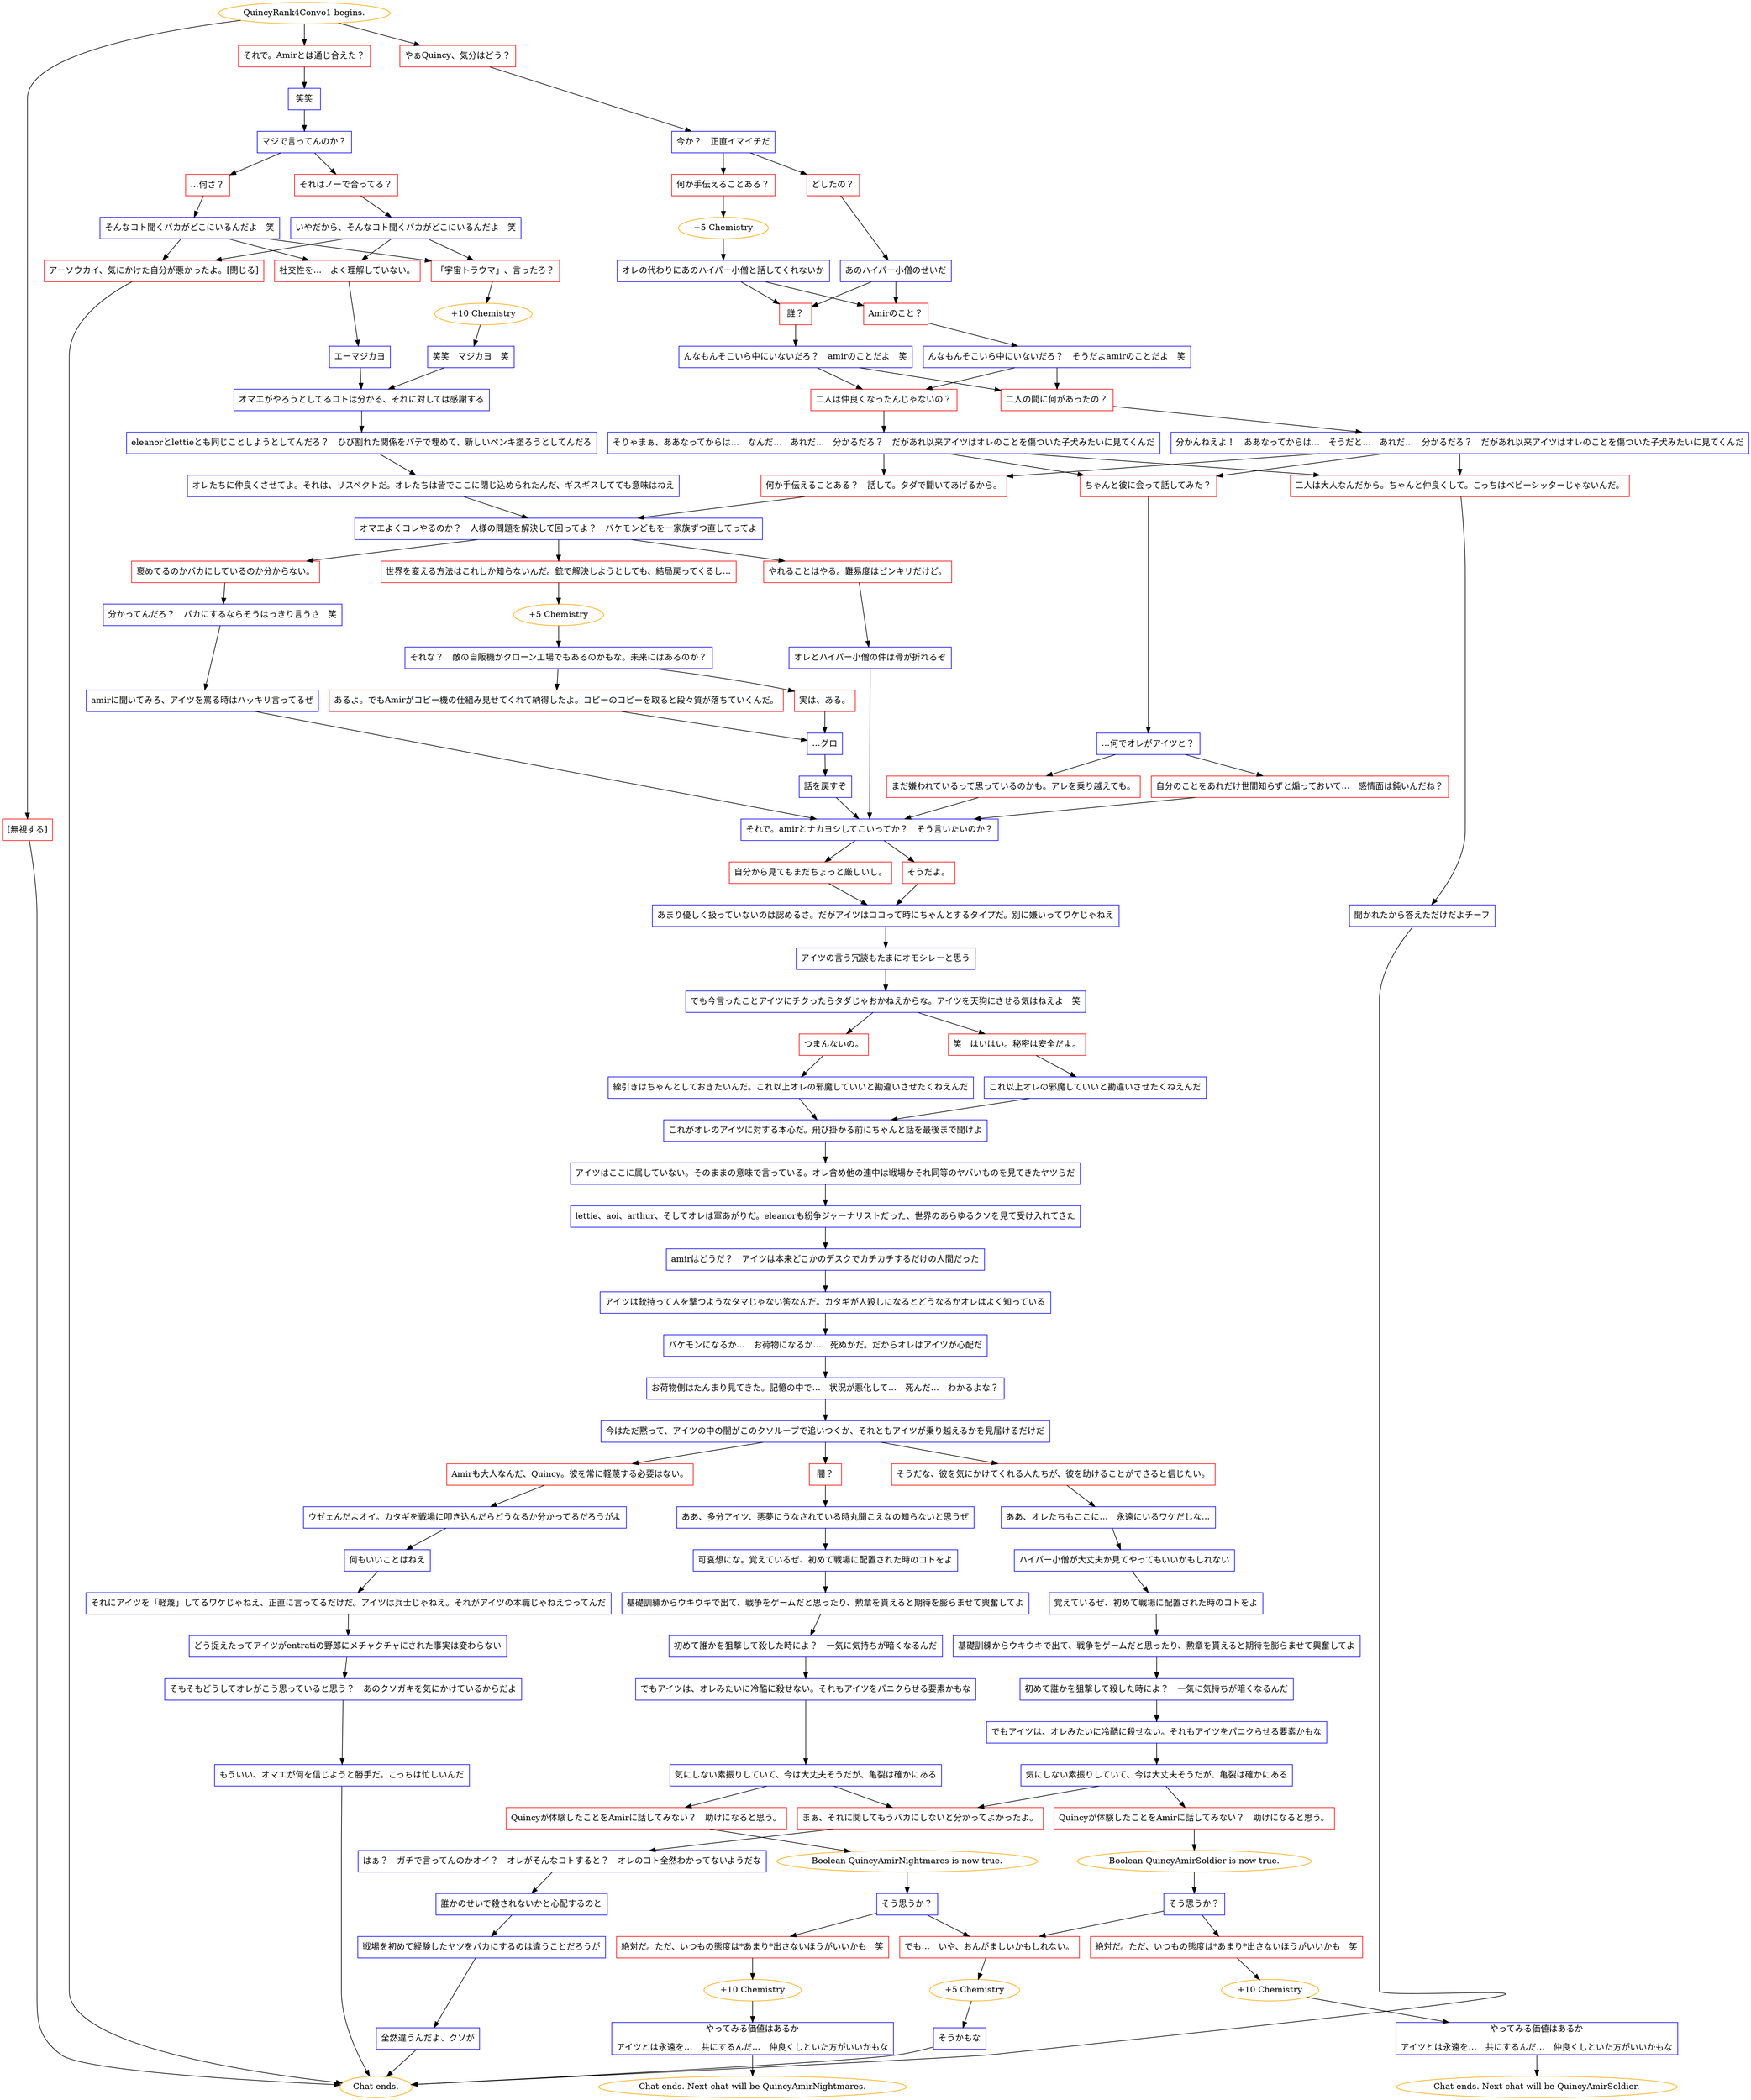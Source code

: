 digraph {
	"QuincyRank4Convo1 begins." [color=orange];
		"QuincyRank4Convo1 begins." -> j1940463344;
		"QuincyRank4Convo1 begins." -> j777259135;
		"QuincyRank4Convo1 begins." -> j85835136;
	j1940463344 [label="やぁQuincy、気分はどう？",shape=box,color=red];
		j1940463344 -> j2016162073;
	j777259135 [label="それで。Amirとは通じ合えた？",shape=box,color=red];
		j777259135 -> j3212971314;
	j85835136 [label="[無視する]",shape=box,color=red];
		j85835136 -> "Chat ends.";
	j2016162073 [label="今か？　正直イマイチだ",shape=box,color=blue];
		j2016162073 -> j950164051;
		j2016162073 -> j119619415;
	j3212971314 [label="笑笑",shape=box,color=blue];
		j3212971314 -> j1273041613;
	"Chat ends." [color=orange];
	j950164051 [label="どしたの？",shape=box,color=red];
		j950164051 -> j904568107;
	j119619415 [label="何か手伝えることある？",shape=box,color=red];
		j119619415 -> j1105441545;
	j1273041613 [label="マジで言ってんのか？",shape=box,color=blue];
		j1273041613 -> j803791143;
		j1273041613 -> j213537916;
	j904568107 [label="あのハイパー小僧のせいだ",shape=box,color=blue];
		j904568107 -> j1382460797;
		j904568107 -> j4148251461;
	j1105441545 [label="+5 Chemistry",color=orange];
		j1105441545 -> j1714568834;
	j803791143 [label="…何さ？",shape=box,color=red];
		j803791143 -> j3009361650;
	j213537916 [label="それはノーで合ってる？",shape=box,color=red];
		j213537916 -> j438288567;
	j1382460797 [label="Amirのこと？",shape=box,color=red];
		j1382460797 -> j2974571464;
	j4148251461 [label="誰？",shape=box,color=red];
		j4148251461 -> j1035285852;
	j1714568834 [label="オレの代わりにあのハイパー小僧と話してくれないか",shape=box,color=blue];
		j1714568834 -> j1382460797;
		j1714568834 -> j4148251461;
	j3009361650 [label="そんなコト聞くバカがどこにいるんだよ　笑",shape=box,color=blue];
		j3009361650 -> j2586546036;
		j3009361650 -> j1156160082;
		j3009361650 -> j2623170642;
	j438288567 [label="いやだから、そんなコト聞くバカがどこにいるんだよ　笑",shape=box,color=blue];
		j438288567 -> j2586546036;
		j438288567 -> j1156160082;
		j438288567 -> j2623170642;
	j2974571464 [label="んなもんそこいら中にいないだろ？　そうだよamirのことだよ　笑",shape=box,color=blue];
		j2974571464 -> j3049723729;
		j2974571464 -> j3247486456;
	j1035285852 [label="んなもんそこいら中にいないだろ？　amirのことだよ　笑",shape=box,color=blue];
		j1035285852 -> j3049723729;
		j1035285852 -> j3247486456;
	j2586546036 [label="社交性を…　よく理解していない。",shape=box,color=red];
		j2586546036 -> j3827847867;
	j1156160082 [label="「宇宙トラウマ」、言ったろ？",shape=box,color=red];
		j1156160082 -> j4098706080;
	j2623170642 [label="アーソウカイ、気にかけた自分が悪かったよ。[閉じる]",shape=box,color=red];
		j2623170642 -> "Chat ends.";
	j3049723729 [label="二人は仲良くなったんじゃないの？",shape=box,color=red];
		j3049723729 -> j1910414980;
	j3247486456 [label="二人の間に何があったの？",shape=box,color=red];
		j3247486456 -> j546184689;
	j3827847867 [label="エーマジカヨ",shape=box,color=blue];
		j3827847867 -> j2550325965;
	j4098706080 [label="+10 Chemistry",color=orange];
		j4098706080 -> j3649011866;
	j1910414980 [label="そりゃまぁ、ああなってからは…　なんだ…　あれだ…　分かるだろ？　だがあれ以来アイツはオレのことを傷ついた子犬みたいに見てくんだ",shape=box,color=blue];
		j1910414980 -> j3972215722;
		j1910414980 -> j1877536314;
		j1910414980 -> j2546828543;
	j546184689 [label="分かんねえよ！　ああなってからは…　そうだと…　あれだ…　分かるだろ？　だがあれ以来アイツはオレのことを傷ついた子犬みたいに見てくんだ",shape=box,color=blue];
		j546184689 -> j3972215722;
		j546184689 -> j1877536314;
		j546184689 -> j2546828543;
	j2550325965 [label="オマエがやろうとしてるコトは分かる、それに対しては感謝する",shape=box,color=blue];
		j2550325965 -> j2870122529;
	j3649011866 [label="笑笑　マジカヨ　笑",shape=box,color=blue];
		j3649011866 -> j2550325965;
	j3972215722 [label="ちゃんと彼に会って話してみた？",shape=box,color=red];
		j3972215722 -> j792861531;
	j1877536314 [label="二人は大人なんだから。ちゃんと仲良くして。こっちはベビーシッターじゃないんだ。",shape=box,color=red];
		j1877536314 -> j3916537410;
	j2546828543 [label="何か手伝えることある？　話して。タダで聞いてあげるから。",shape=box,color=red];
		j2546828543 -> j383187998;
	j2870122529 [label="eleanorとlettieとも同じことしようとしてんだろ？　ひび割れた関係をパテで埋めて、新しいペンキ塗ろうとしてんだろ",shape=box,color=blue];
		j2870122529 -> j980195401;
	j792861531 [label="…何でオレがアイツと？",shape=box,color=blue];
		j792861531 -> j2959820037;
		j792861531 -> j693306974;
	j3916537410 [label="聞かれたから答えただけだよチーフ",shape=box,color=blue];
		j3916537410 -> "Chat ends.";
	j383187998 [label="オマエよくコレやるのか？　人様の問題を解決して回ってよ？　バケモンどもを一家族ずつ直してってよ",shape=box,color=blue];
		j383187998 -> j3305996694;
		j383187998 -> j4272792981;
		j383187998 -> j2081088489;
	j980195401 [label="オレたちに仲良くさせてよ。それは、リスペクトだ。オレたちは皆でここに閉じ込められたんだ、ギスギスしてても意味はねえ",shape=box,color=blue];
		j980195401 -> j383187998;
	j2959820037 [label="まだ嫌われているって思っているのかも。アレを乗り越えても。",shape=box,color=red];
		j2959820037 -> j3318709117;
	j693306974 [label="自分のことをあれだけ世間知らずと煽っておいて…　感情面は鈍いんだね？",shape=box,color=red];
		j693306974 -> j3318709117;
	j3305996694 [label="やれることはやる。難易度はピンキリだけど。",shape=box,color=red];
		j3305996694 -> j2022606060;
	j4272792981 [label="褒めてるのかバカにしているのか分からない。",shape=box,color=red];
		j4272792981 -> j2595543500;
	j2081088489 [label="世界を変える方法はこれしか知らないんだ。銃で解決しようとしても、結局戻ってくるし…",shape=box,color=red];
		j2081088489 -> j582059837;
	j3318709117 [label="それで。amirとナカヨシしてこいってか？　そう言いたいのか？",shape=box,color=blue];
		j3318709117 -> j3124534840;
		j3318709117 -> j3081807832;
	j2022606060 [label="オレとハイパー小僧の件は骨が折れるぞ",shape=box,color=blue];
		j2022606060 -> j3318709117;
	j2595543500 [label="分かってんだろ？　バカにするならそうはっきり言うさ　笑",shape=box,color=blue];
		j2595543500 -> j924006072;
	j582059837 [label="+5 Chemistry",color=orange];
		j582059837 -> j2496798071;
	j3124534840 [label="そうだよ。",shape=box,color=red];
		j3124534840 -> j1736802527;
	j3081807832 [label="自分から見てもまだちょっと厳しいし。",shape=box,color=red];
		j3081807832 -> j1736802527;
	j924006072 [label="amirに聞いてみろ、アイツを罵る時はハッキリ言ってるぜ",shape=box,color=blue];
		j924006072 -> j3318709117;
	j2496798071 [label="それな？　敵の自販機かクローン工場でもあるのかもな。未来にはあるのか？",shape=box,color=blue];
		j2496798071 -> j3488788655;
		j2496798071 -> j2613682796;
	j1736802527 [label="あまり優しく扱っていないのは認めるさ。だがアイツはココって時にちゃんとするタイプだ。別に嫌いってワケじゃねえ",shape=box,color=blue];
		j1736802527 -> j2428635816;
	j3488788655 [label="あるよ。でもAmirがコピー機の仕組み見せてくれて納得したよ。コピーのコピーを取ると段々質が落ちていくんだ。",shape=box,color=red];
		j3488788655 -> j2626577166;
	j2613682796 [label="実は、ある。",shape=box,color=red];
		j2613682796 -> j2626577166;
	j2428635816 [label="アイツの言う冗談もたまにオモシレーと思う",shape=box,color=blue];
		j2428635816 -> j1881853845;
	j2626577166 [label="…グロ",shape=box,color=blue];
		j2626577166 -> j3766361689;
	j1881853845 [label="でも今言ったことアイツにチクったらタダじゃおかねえからな。アイツを天狗にさせる気はねえよ　笑",shape=box,color=blue];
		j1881853845 -> j1515960905;
		j1881853845 -> j1329096111;
	j3766361689 [label="話を戻すぞ",shape=box,color=blue];
		j3766361689 -> j3318709117;
	j1515960905 [label="笑　はいはい。秘密は安全だよ。",shape=box,color=red];
		j1515960905 -> j1621433309;
	j1329096111 [label="つまんないの。",shape=box,color=red];
		j1329096111 -> j3824759681;
	j1621433309 [label="これ以上オレの邪魔していいと勘違いさせたくねえんだ",shape=box,color=blue];
		j1621433309 -> j2030352372;
	j3824759681 [label="線引きはちゃんとしておきたいんだ。これ以上オレの邪魔していいと勘違いさせたくねえんだ",shape=box,color=blue];
		j3824759681 -> j2030352372;
	j2030352372 [label="これがオレのアイツに対する本心だ。飛び掛かる前にちゃんと話を最後まで聞けよ",shape=box,color=blue];
		j2030352372 -> j1946945134;
	j1946945134 [label="アイツはここに属していない。そのままの意味で言っている。オレ含め他の連中は戦場かそれ同等のヤバいものを見てきたヤツらだ",shape=box,color=blue];
		j1946945134 -> j1543275263;
	j1543275263 [label="lettie、aoi、arthur、そしてオレは軍あがりだ。eleanorも紛争ジャーナリストだった、世界のあらゆるクソを見て受け入れてきた",shape=box,color=blue];
		j1543275263 -> j518163588;
	j518163588 [label="amirはどうだ？　アイツは本来どこかのデスクでカチカチするだけの人間だった",shape=box,color=blue];
		j518163588 -> j4207571689;
	j4207571689 [label="アイツは銃持って人を撃つようなタマじゃない筈なんだ。カタギが人殺しになるとどうなるかオレはよく知っている",shape=box,color=blue];
		j4207571689 -> j2224371461;
	j2224371461 [label="バケモンになるか…　お荷物になるか…　死ぬかだ。だからオレはアイツが心配だ",shape=box,color=blue];
		j2224371461 -> j1883824079;
	j1883824079 [label="お荷物側はたんまり見てきた。記憶の中で…　状況が悪化して…　死んだ…　わかるよな？",shape=box,color=blue];
		j1883824079 -> j2280088805;
	j2280088805 [label="今はただ黙って、アイツの中の闇がこのクソループで追いつくか、それともアイツが乗り越えるかを見届けるだけだ",shape=box,color=blue];
		j2280088805 -> j2124070778;
		j2280088805 -> j1041099616;
		j2280088805 -> j3109145651;
	j2124070778 [label="そうだな、彼を気にかけてくれる人たちが、彼を助けることができると信じたい。",shape=box,color=red];
		j2124070778 -> j1195669599;
	j1041099616 [label="闇？",shape=box,color=red];
		j1041099616 -> j60937761;
	j3109145651 [label="Amirも大人なんだ、Quincy。彼を常に軽蔑する必要はない。",shape=box,color=red];
		j3109145651 -> j3387581633;
	j1195669599 [label="ああ、オレたちもここに…　永遠にいるワケだしな…",shape=box,color=blue];
		j1195669599 -> j3156022472;
	j60937761 [label="ああ、多分アイツ、悪夢にうなされている時丸聞こえなの知らないと思うぜ",shape=box,color=blue];
		j60937761 -> j2479195502;
	j3387581633 [label="ウゼェんだよオイ。カタギを戦場に叩き込んだらどうなるか分かってるだろうがよ",shape=box,color=blue];
		j3387581633 -> j3047255131;
	j3156022472 [label="ハイパー小僧が大丈夫か見てやってもいいかもしれない",shape=box,color=blue];
		j3156022472 -> j764155323;
	j2479195502 [label="可哀想にな。覚えているぜ、初めて戦場に配置された時のコトをよ",shape=box,color=blue];
		j2479195502 -> j4108271933;
	j3047255131 [label="何もいいことはねえ",shape=box,color=blue];
		j3047255131 -> j566681155;
	j764155323 [label="覚えているぜ、初めて戦場に配置された時のコトをよ",shape=box,color=blue];
		j764155323 -> j1468037588;
	j4108271933 [label="基礎訓練からウキウキで出て、戦争をゲームだと思ったり、勲章を貰えると期待を膨らませて興奮してよ",shape=box,color=blue];
		j4108271933 -> j511671752;
	j566681155 [label="それにアイツを「軽蔑」してるワケじゃねえ、正直に言ってるだけだ。アイツは兵士じゃねえ。それがアイツの本職じゃねえつってんだ",shape=box,color=blue];
		j566681155 -> j3327363138;
	j1468037588 [label="基礎訓練からウキウキで出て、戦争をゲームだと思ったり、勲章を貰えると期待を膨らませて興奮してよ",shape=box,color=blue];
		j1468037588 -> j771662372;
	j511671752 [label="初めて誰かを狙撃して殺した時によ？　一気に気持ちが暗くなるんだ",shape=box,color=blue];
		j511671752 -> j2120318612;
	j3327363138 [label="どう捉えたってアイツがentratiの野郎にメチャクチャにされた事実は変わらない",shape=box,color=blue];
		j3327363138 -> j2112089830;
	j771662372 [label="初めて誰かを狙撃して殺した時によ？　一気に気持ちが暗くなるんだ",shape=box,color=blue];
		j771662372 -> j2790774779;
	j2120318612 [label="でもアイツは、オレみたいに冷酷に殺せない。それもアイツをパニクらせる要素かもな",shape=box,color=blue];
		j2120318612 -> j3580439509;
	j2112089830 [label="そもそもどうしてオレがこう思っていると思う？　あのクソガキを気にかけているからだよ",shape=box,color=blue];
		j2112089830 -> j3241937558;
	j2790774779 [label="でもアイツは、オレみたいに冷酷に殺せない。それもアイツをパニクらせる要素かもな",shape=box,color=blue];
		j2790774779 -> j3826681096;
	j3580439509 [label="気にしない素振りしていて、今は大丈夫そうだが、亀裂は確かにある",shape=box,color=blue];
		j3580439509 -> j2983475554;
		j3580439509 -> j165336385;
	j3241937558 [label="もういい、オマエが何を信じようと勝手だ。こっちは忙しいんだ",shape=box,color=blue];
		j3241937558 -> "Chat ends.";
	j3826681096 [label="気にしない素振りしていて、今は大丈夫そうだが、亀裂は確かにある",shape=box,color=blue];
		j3826681096 -> j102851063;
		j3826681096 -> j165336385;
	j2983475554 [label="Quincyが体験したことをAmirに話してみない？　助けになると思う。",shape=box,color=red];
		j2983475554 -> j2976133408;
	j165336385 [label="まぁ、それに関してもうバカにしないと分かってよかったよ。",shape=box,color=red];
		j165336385 -> j3165588839;
	j102851063 [label="Quincyが体験したことをAmirに話してみない？　助けになると思う。",shape=box,color=red];
		j102851063 -> j2764280554;
	j2976133408 [label="Boolean QuincyAmirNightmares is now true.",color=orange];
		j2976133408 -> j2321190339;
	j3165588839 [label="はぁ？　ガチで言ってんのかオイ？　オレがそんなコトすると？　オレのコト全然わかってないようだな",shape=box,color=blue];
		j3165588839 -> j3618137442;
	j2764280554 [label="Boolean QuincyAmirSoldier is now true.",color=orange];
		j2764280554 -> j2011665973;
	j2321190339 [label="そう思うか？",shape=box,color=blue];
		j2321190339 -> j4149881972;
		j2321190339 -> j2789465537;
	j3618137442 [label="誰かのせいで殺されないかと心配するのと",shape=box,color=blue];
		j3618137442 -> j2857727478;
	j2011665973 [label="そう思うか？",shape=box,color=blue];
		j2011665973 -> j3262795600;
		j2011665973 -> j2789465537;
	j4149881972 [label="絶対だ。ただ、いつもの態度は*あまり*出さないほうがいいかも　笑",shape=box,color=red];
		j4149881972 -> j3567312169;
	j2789465537 [label="でも…　いや、おんがましいかもしれない。",shape=box,color=red];
		j2789465537 -> j694246006;
	j2857727478 [label="戦場を初めて経験したヤツをバカにするのは違うことだろうが",shape=box,color=blue];
		j2857727478 -> j3084189930;
	j3262795600 [label="絶対だ。ただ、いつもの態度は*あまり*出さないほうがいいかも　笑",shape=box,color=red];
		j3262795600 -> j4037138282;
	j3567312169 [label="+10 Chemistry",color=orange];
		j3567312169 -> j2571416359;
	j694246006 [label="+5 Chemistry",color=orange];
		j694246006 -> j422923053;
	j3084189930 [label="全然違うんだよ、クソが",shape=box,color=blue];
		j3084189930 -> "Chat ends.";
	j4037138282 [label="+10 Chemistry",color=orange];
		j4037138282 -> j1454822360;
	j2571416359 [label="やってみる価値はあるか
アイツとは永遠を…　共にするんだ…　仲良くしといた方がいいかもな",shape=box,color=blue];
		j2571416359 -> "Chat ends. Next chat will be QuincyAmirNightmares.";
	j422923053 [label="そうかもな",shape=box,color=blue];
		j422923053 -> "Chat ends.";
	j1454822360 [label="やってみる価値はあるか
アイツとは永遠を…　共にするんだ…　仲良くしといた方がいいかもな",shape=box,color=blue];
		j1454822360 -> "Chat ends. Next chat will be QuincyAmirSoldier.";
	"Chat ends. Next chat will be QuincyAmirNightmares." [color=orange];
	"Chat ends. Next chat will be QuincyAmirSoldier." [color=orange];
}